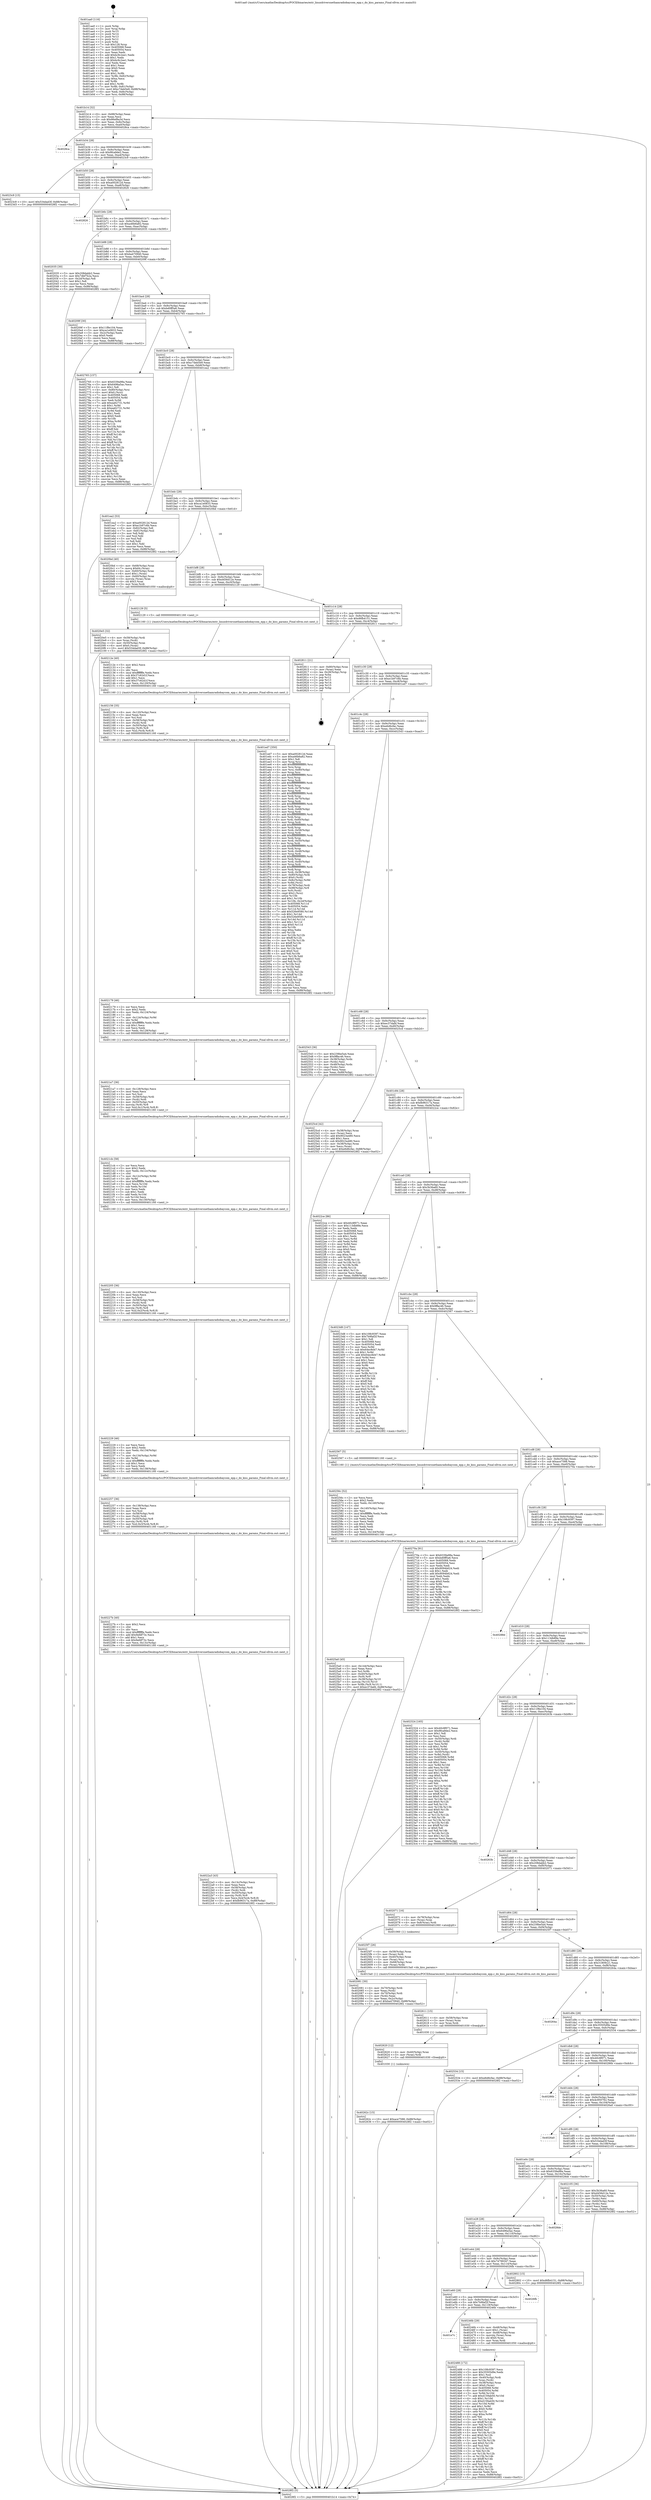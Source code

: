 digraph "0x401aa0" {
  label = "0x401aa0 (/mnt/c/Users/mathe/Desktop/tcc/POCII/binaries/extr_linuxdriversnethamradiobaycom_epp.c_do_kiss_params_Final-ollvm.out::main(0))"
  labelloc = "t"
  node[shape=record]

  Entry [label="",width=0.3,height=0.3,shape=circle,fillcolor=black,style=filled]
  "0x401b14" [label="{
     0x401b14 [32]\l
     | [instrs]\l
     &nbsp;&nbsp;0x401b14 \<+6\>: mov -0x88(%rbp),%eax\l
     &nbsp;&nbsp;0x401b1a \<+2\>: mov %eax,%ecx\l
     &nbsp;&nbsp;0x401b1c \<+6\>: sub $0x86ef8a3d,%ecx\l
     &nbsp;&nbsp;0x401b22 \<+6\>: mov %eax,-0x9c(%rbp)\l
     &nbsp;&nbsp;0x401b28 \<+6\>: mov %ecx,-0xa0(%rbp)\l
     &nbsp;&nbsp;0x401b2e \<+6\>: je 00000000004028ca \<main+0xe2a\>\l
  }"]
  "0x4028ca" [label="{
     0x4028ca\l
  }", style=dashed]
  "0x401b34" [label="{
     0x401b34 [28]\l
     | [instrs]\l
     &nbsp;&nbsp;0x401b34 \<+5\>: jmp 0000000000401b39 \<main+0x99\>\l
     &nbsp;&nbsp;0x401b39 \<+6\>: mov -0x9c(%rbp),%eax\l
     &nbsp;&nbsp;0x401b3f \<+5\>: sub $0x9fca9de2,%eax\l
     &nbsp;&nbsp;0x401b44 \<+6\>: mov %eax,-0xa4(%rbp)\l
     &nbsp;&nbsp;0x401b4a \<+6\>: je 00000000004023c9 \<main+0x929\>\l
  }"]
  Exit [label="",width=0.3,height=0.3,shape=circle,fillcolor=black,style=filled,peripheries=2]
  "0x4023c9" [label="{
     0x4023c9 [15]\l
     | [instrs]\l
     &nbsp;&nbsp;0x4023c9 \<+10\>: movl $0x534dad3f,-0x88(%rbp)\l
     &nbsp;&nbsp;0x4023d3 \<+5\>: jmp 00000000004028f2 \<main+0xe52\>\l
  }"]
  "0x401b50" [label="{
     0x401b50 [28]\l
     | [instrs]\l
     &nbsp;&nbsp;0x401b50 \<+5\>: jmp 0000000000401b55 \<main+0xb5\>\l
     &nbsp;&nbsp;0x401b55 \<+6\>: mov -0x9c(%rbp),%eax\l
     &nbsp;&nbsp;0x401b5b \<+5\>: sub $0xa002812d,%eax\l
     &nbsp;&nbsp;0x401b60 \<+6\>: mov %eax,-0xa8(%rbp)\l
     &nbsp;&nbsp;0x401b66 \<+6\>: je 0000000000402826 \<main+0xd86\>\l
  }"]
  "0x40262c" [label="{
     0x40262c [15]\l
     | [instrs]\l
     &nbsp;&nbsp;0x40262c \<+10\>: movl $0xace7588,-0x88(%rbp)\l
     &nbsp;&nbsp;0x402636 \<+5\>: jmp 00000000004028f2 \<main+0xe52\>\l
  }"]
  "0x402826" [label="{
     0x402826\l
  }", style=dashed]
  "0x401b6c" [label="{
     0x401b6c [28]\l
     | [instrs]\l
     &nbsp;&nbsp;0x401b6c \<+5\>: jmp 0000000000401b71 \<main+0xd1\>\l
     &nbsp;&nbsp;0x401b71 \<+6\>: mov -0x9c(%rbp),%eax\l
     &nbsp;&nbsp;0x401b77 \<+5\>: sub $0xa46b6a82,%eax\l
     &nbsp;&nbsp;0x401b7c \<+6\>: mov %eax,-0xac(%rbp)\l
     &nbsp;&nbsp;0x401b82 \<+6\>: je 0000000000402035 \<main+0x595\>\l
  }"]
  "0x402620" [label="{
     0x402620 [12]\l
     | [instrs]\l
     &nbsp;&nbsp;0x402620 \<+4\>: mov -0x40(%rbp),%rax\l
     &nbsp;&nbsp;0x402624 \<+3\>: mov (%rax),%rdi\l
     &nbsp;&nbsp;0x402627 \<+5\>: call 0000000000401030 \<free@plt\>\l
     | [calls]\l
     &nbsp;&nbsp;0x401030 \{1\} (unknown)\l
  }"]
  "0x402035" [label="{
     0x402035 [30]\l
     | [instrs]\l
     &nbsp;&nbsp;0x402035 \<+5\>: mov $0x208dabb2,%eax\l
     &nbsp;&nbsp;0x40203a \<+5\>: mov $0x7dbf7b2a,%ecx\l
     &nbsp;&nbsp;0x40203f \<+3\>: mov -0x2d(%rbp),%dl\l
     &nbsp;&nbsp;0x402042 \<+3\>: test $0x1,%dl\l
     &nbsp;&nbsp;0x402045 \<+3\>: cmovne %ecx,%eax\l
     &nbsp;&nbsp;0x402048 \<+6\>: mov %eax,-0x88(%rbp)\l
     &nbsp;&nbsp;0x40204e \<+5\>: jmp 00000000004028f2 \<main+0xe52\>\l
  }"]
  "0x401b88" [label="{
     0x401b88 [28]\l
     | [instrs]\l
     &nbsp;&nbsp;0x401b88 \<+5\>: jmp 0000000000401b8d \<main+0xed\>\l
     &nbsp;&nbsp;0x401b8d \<+6\>: mov -0x9c(%rbp),%eax\l
     &nbsp;&nbsp;0x401b93 \<+5\>: sub $0xba470940,%eax\l
     &nbsp;&nbsp;0x401b98 \<+6\>: mov %eax,-0xb0(%rbp)\l
     &nbsp;&nbsp;0x401b9e \<+6\>: je 000000000040209f \<main+0x5ff\>\l
  }"]
  "0x402611" [label="{
     0x402611 [15]\l
     | [instrs]\l
     &nbsp;&nbsp;0x402611 \<+4\>: mov -0x58(%rbp),%rax\l
     &nbsp;&nbsp;0x402615 \<+3\>: mov (%rax),%rax\l
     &nbsp;&nbsp;0x402618 \<+3\>: mov %rax,%rdi\l
     &nbsp;&nbsp;0x40261b \<+5\>: call 0000000000401030 \<free@plt\>\l
     | [calls]\l
     &nbsp;&nbsp;0x401030 \{1\} (unknown)\l
  }"]
  "0x40209f" [label="{
     0x40209f [30]\l
     | [instrs]\l
     &nbsp;&nbsp;0x40209f \<+5\>: mov $0x11f8e104,%eax\l
     &nbsp;&nbsp;0x4020a4 \<+5\>: mov $0xca1e0833,%ecx\l
     &nbsp;&nbsp;0x4020a9 \<+3\>: mov -0x2c(%rbp),%edx\l
     &nbsp;&nbsp;0x4020ac \<+3\>: cmp $0x0,%edx\l
     &nbsp;&nbsp;0x4020af \<+3\>: cmove %ecx,%eax\l
     &nbsp;&nbsp;0x4020b2 \<+6\>: mov %eax,-0x88(%rbp)\l
     &nbsp;&nbsp;0x4020b8 \<+5\>: jmp 00000000004028f2 \<main+0xe52\>\l
  }"]
  "0x401ba4" [label="{
     0x401ba4 [28]\l
     | [instrs]\l
     &nbsp;&nbsp;0x401ba4 \<+5\>: jmp 0000000000401ba9 \<main+0x109\>\l
     &nbsp;&nbsp;0x401ba9 \<+6\>: mov -0x9c(%rbp),%eax\l
     &nbsp;&nbsp;0x401baf \<+5\>: sub $0xbd0ff5a6,%eax\l
     &nbsp;&nbsp;0x401bb4 \<+6\>: mov %eax,-0xb4(%rbp)\l
     &nbsp;&nbsp;0x401bba \<+6\>: je 0000000000402765 \<main+0xcc5\>\l
  }"]
  "0x4025a0" [label="{
     0x4025a0 [45]\l
     | [instrs]\l
     &nbsp;&nbsp;0x4025a0 \<+6\>: mov -0x144(%rbp),%ecx\l
     &nbsp;&nbsp;0x4025a6 \<+3\>: imul %eax,%ecx\l
     &nbsp;&nbsp;0x4025a9 \<+3\>: mov %cl,%r8b\l
     &nbsp;&nbsp;0x4025ac \<+4\>: mov -0x40(%rbp),%r9\l
     &nbsp;&nbsp;0x4025b0 \<+3\>: mov (%r9),%r9\l
     &nbsp;&nbsp;0x4025b3 \<+4\>: mov -0x38(%rbp),%r10\l
     &nbsp;&nbsp;0x4025b7 \<+3\>: movslq (%r10),%r10\l
     &nbsp;&nbsp;0x4025ba \<+4\>: mov %r8b,(%r9,%r10,1)\l
     &nbsp;&nbsp;0x4025be \<+10\>: movl $0xec37dafd,-0x88(%rbp)\l
     &nbsp;&nbsp;0x4025c8 \<+5\>: jmp 00000000004028f2 \<main+0xe52\>\l
  }"]
  "0x402765" [label="{
     0x402765 [157]\l
     | [instrs]\l
     &nbsp;&nbsp;0x402765 \<+5\>: mov $0x6339a98a,%eax\l
     &nbsp;&nbsp;0x40276a \<+5\>: mov $0x6496a5ac,%ecx\l
     &nbsp;&nbsp;0x40276f \<+2\>: mov $0x1,%dl\l
     &nbsp;&nbsp;0x402771 \<+4\>: mov -0x80(%rbp),%rsi\l
     &nbsp;&nbsp;0x402775 \<+6\>: movl $0x0,(%rsi)\l
     &nbsp;&nbsp;0x40277b \<+7\>: mov 0x405068,%edi\l
     &nbsp;&nbsp;0x402782 \<+8\>: mov 0x405054,%r8d\l
     &nbsp;&nbsp;0x40278a \<+3\>: mov %edi,%r9d\l
     &nbsp;&nbsp;0x40278d \<+7\>: add $0xea62731,%r9d\l
     &nbsp;&nbsp;0x402794 \<+4\>: sub $0x1,%r9d\l
     &nbsp;&nbsp;0x402798 \<+7\>: sub $0xea62731,%r9d\l
     &nbsp;&nbsp;0x40279f \<+4\>: imul %r9d,%edi\l
     &nbsp;&nbsp;0x4027a3 \<+3\>: and $0x1,%edi\l
     &nbsp;&nbsp;0x4027a6 \<+3\>: cmp $0x0,%edi\l
     &nbsp;&nbsp;0x4027a9 \<+4\>: sete %r10b\l
     &nbsp;&nbsp;0x4027ad \<+4\>: cmp $0xa,%r8d\l
     &nbsp;&nbsp;0x4027b1 \<+4\>: setl %r11b\l
     &nbsp;&nbsp;0x4027b5 \<+3\>: mov %r10b,%bl\l
     &nbsp;&nbsp;0x4027b8 \<+3\>: xor $0xff,%bl\l
     &nbsp;&nbsp;0x4027bb \<+3\>: mov %r11b,%r14b\l
     &nbsp;&nbsp;0x4027be \<+4\>: xor $0xff,%r14b\l
     &nbsp;&nbsp;0x4027c2 \<+3\>: xor $0x1,%dl\l
     &nbsp;&nbsp;0x4027c5 \<+3\>: mov %bl,%r15b\l
     &nbsp;&nbsp;0x4027c8 \<+4\>: and $0xff,%r15b\l
     &nbsp;&nbsp;0x4027cc \<+3\>: and %dl,%r10b\l
     &nbsp;&nbsp;0x4027cf \<+3\>: mov %r14b,%r12b\l
     &nbsp;&nbsp;0x4027d2 \<+4\>: and $0xff,%r12b\l
     &nbsp;&nbsp;0x4027d6 \<+3\>: and %dl,%r11b\l
     &nbsp;&nbsp;0x4027d9 \<+3\>: or %r10b,%r15b\l
     &nbsp;&nbsp;0x4027dc \<+3\>: or %r11b,%r12b\l
     &nbsp;&nbsp;0x4027df \<+3\>: xor %r12b,%r15b\l
     &nbsp;&nbsp;0x4027e2 \<+3\>: or %r14b,%bl\l
     &nbsp;&nbsp;0x4027e5 \<+3\>: xor $0xff,%bl\l
     &nbsp;&nbsp;0x4027e8 \<+3\>: or $0x1,%dl\l
     &nbsp;&nbsp;0x4027eb \<+2\>: and %dl,%bl\l
     &nbsp;&nbsp;0x4027ed \<+3\>: or %bl,%r15b\l
     &nbsp;&nbsp;0x4027f0 \<+4\>: test $0x1,%r15b\l
     &nbsp;&nbsp;0x4027f4 \<+3\>: cmovne %ecx,%eax\l
     &nbsp;&nbsp;0x4027f7 \<+6\>: mov %eax,-0x88(%rbp)\l
     &nbsp;&nbsp;0x4027fd \<+5\>: jmp 00000000004028f2 \<main+0xe52\>\l
  }"]
  "0x401bc0" [label="{
     0x401bc0 [28]\l
     | [instrs]\l
     &nbsp;&nbsp;0x401bc0 \<+5\>: jmp 0000000000401bc5 \<main+0x125\>\l
     &nbsp;&nbsp;0x401bc5 \<+6\>: mov -0x9c(%rbp),%eax\l
     &nbsp;&nbsp;0x401bcb \<+5\>: sub $0xc7deb5e9,%eax\l
     &nbsp;&nbsp;0x401bd0 \<+6\>: mov %eax,-0xb8(%rbp)\l
     &nbsp;&nbsp;0x401bd6 \<+6\>: je 0000000000401ea2 \<main+0x402\>\l
  }"]
  "0x40256c" [label="{
     0x40256c [52]\l
     | [instrs]\l
     &nbsp;&nbsp;0x40256c \<+2\>: xor %ecx,%ecx\l
     &nbsp;&nbsp;0x40256e \<+5\>: mov $0x2,%edx\l
     &nbsp;&nbsp;0x402573 \<+6\>: mov %edx,-0x140(%rbp)\l
     &nbsp;&nbsp;0x402579 \<+1\>: cltd\l
     &nbsp;&nbsp;0x40257a \<+6\>: mov -0x140(%rbp),%esi\l
     &nbsp;&nbsp;0x402580 \<+2\>: idiv %esi\l
     &nbsp;&nbsp;0x402582 \<+6\>: imul $0xfffffffe,%edx,%edx\l
     &nbsp;&nbsp;0x402588 \<+2\>: mov %ecx,%edi\l
     &nbsp;&nbsp;0x40258a \<+2\>: sub %edx,%edi\l
     &nbsp;&nbsp;0x40258c \<+2\>: mov %ecx,%edx\l
     &nbsp;&nbsp;0x40258e \<+3\>: sub $0x1,%edx\l
     &nbsp;&nbsp;0x402591 \<+2\>: add %edx,%edi\l
     &nbsp;&nbsp;0x402593 \<+2\>: sub %edi,%ecx\l
     &nbsp;&nbsp;0x402595 \<+6\>: mov %ecx,-0x144(%rbp)\l
     &nbsp;&nbsp;0x40259b \<+5\>: call 0000000000401160 \<next_i\>\l
     | [calls]\l
     &nbsp;&nbsp;0x401160 \{1\} (/mnt/c/Users/mathe/Desktop/tcc/POCII/binaries/extr_linuxdriversnethamradiobaycom_epp.c_do_kiss_params_Final-ollvm.out::next_i)\l
  }"]
  "0x401ea2" [label="{
     0x401ea2 [53]\l
     | [instrs]\l
     &nbsp;&nbsp;0x401ea2 \<+5\>: mov $0xa002812d,%eax\l
     &nbsp;&nbsp;0x401ea7 \<+5\>: mov $0xe1b97c6b,%ecx\l
     &nbsp;&nbsp;0x401eac \<+6\>: mov -0x82(%rbp),%dl\l
     &nbsp;&nbsp;0x401eb2 \<+7\>: mov -0x81(%rbp),%sil\l
     &nbsp;&nbsp;0x401eb9 \<+3\>: mov %dl,%dil\l
     &nbsp;&nbsp;0x401ebc \<+3\>: and %sil,%dil\l
     &nbsp;&nbsp;0x401ebf \<+3\>: xor %sil,%dl\l
     &nbsp;&nbsp;0x401ec2 \<+3\>: or %dl,%dil\l
     &nbsp;&nbsp;0x401ec5 \<+4\>: test $0x1,%dil\l
     &nbsp;&nbsp;0x401ec9 \<+3\>: cmovne %ecx,%eax\l
     &nbsp;&nbsp;0x401ecc \<+6\>: mov %eax,-0x88(%rbp)\l
     &nbsp;&nbsp;0x401ed2 \<+5\>: jmp 00000000004028f2 \<main+0xe52\>\l
  }"]
  "0x401bdc" [label="{
     0x401bdc [28]\l
     | [instrs]\l
     &nbsp;&nbsp;0x401bdc \<+5\>: jmp 0000000000401be1 \<main+0x141\>\l
     &nbsp;&nbsp;0x401be1 \<+6\>: mov -0x9c(%rbp),%eax\l
     &nbsp;&nbsp;0x401be7 \<+5\>: sub $0xca1e0833,%eax\l
     &nbsp;&nbsp;0x401bec \<+6\>: mov %eax,-0xbc(%rbp)\l
     &nbsp;&nbsp;0x401bf2 \<+6\>: je 00000000004020bd \<main+0x61d\>\l
  }"]
  "0x4028f2" [label="{
     0x4028f2 [5]\l
     | [instrs]\l
     &nbsp;&nbsp;0x4028f2 \<+5\>: jmp 0000000000401b14 \<main+0x74\>\l
  }"]
  "0x401aa0" [label="{
     0x401aa0 [116]\l
     | [instrs]\l
     &nbsp;&nbsp;0x401aa0 \<+1\>: push %rbp\l
     &nbsp;&nbsp;0x401aa1 \<+3\>: mov %rsp,%rbp\l
     &nbsp;&nbsp;0x401aa4 \<+2\>: push %r15\l
     &nbsp;&nbsp;0x401aa6 \<+2\>: push %r14\l
     &nbsp;&nbsp;0x401aa8 \<+2\>: push %r13\l
     &nbsp;&nbsp;0x401aaa \<+2\>: push %r12\l
     &nbsp;&nbsp;0x401aac \<+1\>: push %rbx\l
     &nbsp;&nbsp;0x401aad \<+7\>: sub $0x128,%rsp\l
     &nbsp;&nbsp;0x401ab4 \<+7\>: mov 0x405068,%eax\l
     &nbsp;&nbsp;0x401abb \<+7\>: mov 0x405054,%ecx\l
     &nbsp;&nbsp;0x401ac2 \<+2\>: mov %eax,%edx\l
     &nbsp;&nbsp;0x401ac4 \<+6\>: add $0xbc9c2ee1,%edx\l
     &nbsp;&nbsp;0x401aca \<+3\>: sub $0x1,%edx\l
     &nbsp;&nbsp;0x401acd \<+6\>: sub $0xbc9c2ee1,%edx\l
     &nbsp;&nbsp;0x401ad3 \<+3\>: imul %edx,%eax\l
     &nbsp;&nbsp;0x401ad6 \<+3\>: and $0x1,%eax\l
     &nbsp;&nbsp;0x401ad9 \<+3\>: cmp $0x0,%eax\l
     &nbsp;&nbsp;0x401adc \<+4\>: sete %r8b\l
     &nbsp;&nbsp;0x401ae0 \<+4\>: and $0x1,%r8b\l
     &nbsp;&nbsp;0x401ae4 \<+7\>: mov %r8b,-0x82(%rbp)\l
     &nbsp;&nbsp;0x401aeb \<+3\>: cmp $0xa,%ecx\l
     &nbsp;&nbsp;0x401aee \<+4\>: setl %r8b\l
     &nbsp;&nbsp;0x401af2 \<+4\>: and $0x1,%r8b\l
     &nbsp;&nbsp;0x401af6 \<+7\>: mov %r8b,-0x81(%rbp)\l
     &nbsp;&nbsp;0x401afd \<+10\>: movl $0xc7deb5e9,-0x88(%rbp)\l
     &nbsp;&nbsp;0x401b07 \<+6\>: mov %edi,-0x8c(%rbp)\l
     &nbsp;&nbsp;0x401b0d \<+7\>: mov %rsi,-0x98(%rbp)\l
  }"]
  "0x402488" [label="{
     0x402488 [172]\l
     | [instrs]\l
     &nbsp;&nbsp;0x402488 \<+5\>: mov $0x108c9397,%ecx\l
     &nbsp;&nbsp;0x40248d \<+5\>: mov $0x35505d9e,%edx\l
     &nbsp;&nbsp;0x402492 \<+3\>: mov $0x1,%sil\l
     &nbsp;&nbsp;0x402495 \<+4\>: mov -0x40(%rbp),%rdi\l
     &nbsp;&nbsp;0x402499 \<+3\>: mov %rax,(%rdi)\l
     &nbsp;&nbsp;0x40249c \<+4\>: mov -0x38(%rbp),%rax\l
     &nbsp;&nbsp;0x4024a0 \<+6\>: movl $0x0,(%rax)\l
     &nbsp;&nbsp;0x4024a6 \<+8\>: mov 0x405068,%r8d\l
     &nbsp;&nbsp;0x4024ae \<+8\>: mov 0x405054,%r9d\l
     &nbsp;&nbsp;0x4024b6 \<+3\>: mov %r8d,%r10d\l
     &nbsp;&nbsp;0x4024b9 \<+7\>: add $0xd159ab50,%r10d\l
     &nbsp;&nbsp;0x4024c0 \<+4\>: sub $0x1,%r10d\l
     &nbsp;&nbsp;0x4024c4 \<+7\>: sub $0xd159ab50,%r10d\l
     &nbsp;&nbsp;0x4024cb \<+4\>: imul %r10d,%r8d\l
     &nbsp;&nbsp;0x4024cf \<+4\>: and $0x1,%r8d\l
     &nbsp;&nbsp;0x4024d3 \<+4\>: cmp $0x0,%r8d\l
     &nbsp;&nbsp;0x4024d7 \<+4\>: sete %r11b\l
     &nbsp;&nbsp;0x4024db \<+4\>: cmp $0xa,%r9d\l
     &nbsp;&nbsp;0x4024df \<+3\>: setl %bl\l
     &nbsp;&nbsp;0x4024e2 \<+3\>: mov %r11b,%r14b\l
     &nbsp;&nbsp;0x4024e5 \<+4\>: xor $0xff,%r14b\l
     &nbsp;&nbsp;0x4024e9 \<+3\>: mov %bl,%r15b\l
     &nbsp;&nbsp;0x4024ec \<+4\>: xor $0xff,%r15b\l
     &nbsp;&nbsp;0x4024f0 \<+4\>: xor $0x0,%sil\l
     &nbsp;&nbsp;0x4024f4 \<+3\>: mov %r14b,%r12b\l
     &nbsp;&nbsp;0x4024f7 \<+4\>: and $0x0,%r12b\l
     &nbsp;&nbsp;0x4024fb \<+3\>: and %sil,%r11b\l
     &nbsp;&nbsp;0x4024fe \<+3\>: mov %r15b,%r13b\l
     &nbsp;&nbsp;0x402501 \<+4\>: and $0x0,%r13b\l
     &nbsp;&nbsp;0x402505 \<+3\>: and %sil,%bl\l
     &nbsp;&nbsp;0x402508 \<+3\>: or %r11b,%r12b\l
     &nbsp;&nbsp;0x40250b \<+3\>: or %bl,%r13b\l
     &nbsp;&nbsp;0x40250e \<+3\>: xor %r13b,%r12b\l
     &nbsp;&nbsp;0x402511 \<+3\>: or %r15b,%r14b\l
     &nbsp;&nbsp;0x402514 \<+4\>: xor $0xff,%r14b\l
     &nbsp;&nbsp;0x402518 \<+4\>: or $0x0,%sil\l
     &nbsp;&nbsp;0x40251c \<+3\>: and %sil,%r14b\l
     &nbsp;&nbsp;0x40251f \<+3\>: or %r14b,%r12b\l
     &nbsp;&nbsp;0x402522 \<+4\>: test $0x1,%r12b\l
     &nbsp;&nbsp;0x402526 \<+3\>: cmovne %edx,%ecx\l
     &nbsp;&nbsp;0x402529 \<+6\>: mov %ecx,-0x88(%rbp)\l
     &nbsp;&nbsp;0x40252f \<+5\>: jmp 00000000004028f2 \<main+0xe52\>\l
  }"]
  "0x4020bd" [label="{
     0x4020bd [40]\l
     | [instrs]\l
     &nbsp;&nbsp;0x4020bd \<+4\>: mov -0x68(%rbp),%rax\l
     &nbsp;&nbsp;0x4020c1 \<+7\>: movq $0x64,(%rax)\l
     &nbsp;&nbsp;0x4020c8 \<+4\>: mov -0x60(%rbp),%rax\l
     &nbsp;&nbsp;0x4020cc \<+6\>: movl $0x1,(%rax)\l
     &nbsp;&nbsp;0x4020d2 \<+4\>: mov -0x60(%rbp),%rax\l
     &nbsp;&nbsp;0x4020d6 \<+3\>: movslq (%rax),%rax\l
     &nbsp;&nbsp;0x4020d9 \<+4\>: shl $0x3,%rax\l
     &nbsp;&nbsp;0x4020dd \<+3\>: mov %rax,%rdi\l
     &nbsp;&nbsp;0x4020e0 \<+5\>: call 0000000000401050 \<malloc@plt\>\l
     | [calls]\l
     &nbsp;&nbsp;0x401050 \{1\} (unknown)\l
  }"]
  "0x401bf8" [label="{
     0x401bf8 [28]\l
     | [instrs]\l
     &nbsp;&nbsp;0x401bf8 \<+5\>: jmp 0000000000401bfd \<main+0x15d\>\l
     &nbsp;&nbsp;0x401bfd \<+6\>: mov -0x9c(%rbp),%eax\l
     &nbsp;&nbsp;0x401c03 \<+5\>: sub $0xd456d12e,%eax\l
     &nbsp;&nbsp;0x401c08 \<+6\>: mov %eax,-0xc0(%rbp)\l
     &nbsp;&nbsp;0x401c0e \<+6\>: je 0000000000402129 \<main+0x689\>\l
  }"]
  "0x401e7c" [label="{
     0x401e7c\l
  }", style=dashed]
  "0x402129" [label="{
     0x402129 [5]\l
     | [instrs]\l
     &nbsp;&nbsp;0x402129 \<+5\>: call 0000000000401160 \<next_i\>\l
     | [calls]\l
     &nbsp;&nbsp;0x401160 \{1\} (/mnt/c/Users/mathe/Desktop/tcc/POCII/binaries/extr_linuxdriversnethamradiobaycom_epp.c_do_kiss_params_Final-ollvm.out::next_i)\l
  }"]
  "0x401c14" [label="{
     0x401c14 [28]\l
     | [instrs]\l
     &nbsp;&nbsp;0x401c14 \<+5\>: jmp 0000000000401c19 \<main+0x179\>\l
     &nbsp;&nbsp;0x401c19 \<+6\>: mov -0x9c(%rbp),%eax\l
     &nbsp;&nbsp;0x401c1f \<+5\>: sub $0xd6fb4151,%eax\l
     &nbsp;&nbsp;0x401c24 \<+6\>: mov %eax,-0xc4(%rbp)\l
     &nbsp;&nbsp;0x401c2a \<+6\>: je 0000000000402811 \<main+0xd71\>\l
  }"]
  "0x40246b" [label="{
     0x40246b [29]\l
     | [instrs]\l
     &nbsp;&nbsp;0x40246b \<+4\>: mov -0x48(%rbp),%rax\l
     &nbsp;&nbsp;0x40246f \<+6\>: movl $0x1,(%rax)\l
     &nbsp;&nbsp;0x402475 \<+4\>: mov -0x48(%rbp),%rax\l
     &nbsp;&nbsp;0x402479 \<+3\>: movslq (%rax),%rax\l
     &nbsp;&nbsp;0x40247c \<+4\>: shl $0x0,%rax\l
     &nbsp;&nbsp;0x402480 \<+3\>: mov %rax,%rdi\l
     &nbsp;&nbsp;0x402483 \<+5\>: call 0000000000401050 \<malloc@plt\>\l
     | [calls]\l
     &nbsp;&nbsp;0x401050 \{1\} (unknown)\l
  }"]
  "0x402811" [label="{
     0x402811 [21]\l
     | [instrs]\l
     &nbsp;&nbsp;0x402811 \<+4\>: mov -0x80(%rbp),%rax\l
     &nbsp;&nbsp;0x402815 \<+2\>: mov (%rax),%eax\l
     &nbsp;&nbsp;0x402817 \<+4\>: lea -0x28(%rbp),%rsp\l
     &nbsp;&nbsp;0x40281b \<+1\>: pop %rbx\l
     &nbsp;&nbsp;0x40281c \<+2\>: pop %r12\l
     &nbsp;&nbsp;0x40281e \<+2\>: pop %r13\l
     &nbsp;&nbsp;0x402820 \<+2\>: pop %r14\l
     &nbsp;&nbsp;0x402822 \<+2\>: pop %r15\l
     &nbsp;&nbsp;0x402824 \<+1\>: pop %rbp\l
     &nbsp;&nbsp;0x402825 \<+1\>: ret\l
  }"]
  "0x401c30" [label="{
     0x401c30 [28]\l
     | [instrs]\l
     &nbsp;&nbsp;0x401c30 \<+5\>: jmp 0000000000401c35 \<main+0x195\>\l
     &nbsp;&nbsp;0x401c35 \<+6\>: mov -0x9c(%rbp),%eax\l
     &nbsp;&nbsp;0x401c3b \<+5\>: sub $0xe1b97c6b,%eax\l
     &nbsp;&nbsp;0x401c40 \<+6\>: mov %eax,-0xc8(%rbp)\l
     &nbsp;&nbsp;0x401c46 \<+6\>: je 0000000000401ed7 \<main+0x437\>\l
  }"]
  "0x401e60" [label="{
     0x401e60 [28]\l
     | [instrs]\l
     &nbsp;&nbsp;0x401e60 \<+5\>: jmp 0000000000401e65 \<main+0x3c5\>\l
     &nbsp;&nbsp;0x401e65 \<+6\>: mov -0x9c(%rbp),%eax\l
     &nbsp;&nbsp;0x401e6b \<+5\>: sub $0x7b9faf2f,%eax\l
     &nbsp;&nbsp;0x401e70 \<+6\>: mov %eax,-0x118(%rbp)\l
     &nbsp;&nbsp;0x401e76 \<+6\>: je 000000000040246b \<main+0x9cb\>\l
  }"]
  "0x401ed7" [label="{
     0x401ed7 [350]\l
     | [instrs]\l
     &nbsp;&nbsp;0x401ed7 \<+5\>: mov $0xa002812d,%eax\l
     &nbsp;&nbsp;0x401edc \<+5\>: mov $0xa46b6a82,%ecx\l
     &nbsp;&nbsp;0x401ee1 \<+2\>: mov $0x1,%dl\l
     &nbsp;&nbsp;0x401ee3 \<+3\>: mov %rsp,%rsi\l
     &nbsp;&nbsp;0x401ee6 \<+4\>: add $0xfffffffffffffff0,%rsi\l
     &nbsp;&nbsp;0x401eea \<+3\>: mov %rsi,%rsp\l
     &nbsp;&nbsp;0x401eed \<+4\>: mov %rsi,-0x80(%rbp)\l
     &nbsp;&nbsp;0x401ef1 \<+3\>: mov %rsp,%rsi\l
     &nbsp;&nbsp;0x401ef4 \<+4\>: add $0xfffffffffffffff0,%rsi\l
     &nbsp;&nbsp;0x401ef8 \<+3\>: mov %rsi,%rsp\l
     &nbsp;&nbsp;0x401efb \<+3\>: mov %rsp,%rdi\l
     &nbsp;&nbsp;0x401efe \<+4\>: add $0xfffffffffffffff0,%rdi\l
     &nbsp;&nbsp;0x401f02 \<+3\>: mov %rdi,%rsp\l
     &nbsp;&nbsp;0x401f05 \<+4\>: mov %rdi,-0x78(%rbp)\l
     &nbsp;&nbsp;0x401f09 \<+3\>: mov %rsp,%rdi\l
     &nbsp;&nbsp;0x401f0c \<+4\>: add $0xfffffffffffffff0,%rdi\l
     &nbsp;&nbsp;0x401f10 \<+3\>: mov %rdi,%rsp\l
     &nbsp;&nbsp;0x401f13 \<+4\>: mov %rdi,-0x70(%rbp)\l
     &nbsp;&nbsp;0x401f17 \<+3\>: mov %rsp,%rdi\l
     &nbsp;&nbsp;0x401f1a \<+4\>: add $0xfffffffffffffff0,%rdi\l
     &nbsp;&nbsp;0x401f1e \<+3\>: mov %rdi,%rsp\l
     &nbsp;&nbsp;0x401f21 \<+4\>: mov %rdi,-0x68(%rbp)\l
     &nbsp;&nbsp;0x401f25 \<+3\>: mov %rsp,%rdi\l
     &nbsp;&nbsp;0x401f28 \<+4\>: add $0xfffffffffffffff0,%rdi\l
     &nbsp;&nbsp;0x401f2c \<+3\>: mov %rdi,%rsp\l
     &nbsp;&nbsp;0x401f2f \<+4\>: mov %rdi,-0x60(%rbp)\l
     &nbsp;&nbsp;0x401f33 \<+3\>: mov %rsp,%rdi\l
     &nbsp;&nbsp;0x401f36 \<+4\>: add $0xfffffffffffffff0,%rdi\l
     &nbsp;&nbsp;0x401f3a \<+3\>: mov %rdi,%rsp\l
     &nbsp;&nbsp;0x401f3d \<+4\>: mov %rdi,-0x58(%rbp)\l
     &nbsp;&nbsp;0x401f41 \<+3\>: mov %rsp,%rdi\l
     &nbsp;&nbsp;0x401f44 \<+4\>: add $0xfffffffffffffff0,%rdi\l
     &nbsp;&nbsp;0x401f48 \<+3\>: mov %rdi,%rsp\l
     &nbsp;&nbsp;0x401f4b \<+4\>: mov %rdi,-0x50(%rbp)\l
     &nbsp;&nbsp;0x401f4f \<+3\>: mov %rsp,%rdi\l
     &nbsp;&nbsp;0x401f52 \<+4\>: add $0xfffffffffffffff0,%rdi\l
     &nbsp;&nbsp;0x401f56 \<+3\>: mov %rdi,%rsp\l
     &nbsp;&nbsp;0x401f59 \<+4\>: mov %rdi,-0x48(%rbp)\l
     &nbsp;&nbsp;0x401f5d \<+3\>: mov %rsp,%rdi\l
     &nbsp;&nbsp;0x401f60 \<+4\>: add $0xfffffffffffffff0,%rdi\l
     &nbsp;&nbsp;0x401f64 \<+3\>: mov %rdi,%rsp\l
     &nbsp;&nbsp;0x401f67 \<+4\>: mov %rdi,-0x40(%rbp)\l
     &nbsp;&nbsp;0x401f6b \<+3\>: mov %rsp,%rdi\l
     &nbsp;&nbsp;0x401f6e \<+4\>: add $0xfffffffffffffff0,%rdi\l
     &nbsp;&nbsp;0x401f72 \<+3\>: mov %rdi,%rsp\l
     &nbsp;&nbsp;0x401f75 \<+4\>: mov %rdi,-0x38(%rbp)\l
     &nbsp;&nbsp;0x401f79 \<+4\>: mov -0x80(%rbp),%rdi\l
     &nbsp;&nbsp;0x401f7d \<+6\>: movl $0x0,(%rdi)\l
     &nbsp;&nbsp;0x401f83 \<+7\>: mov -0x8c(%rbp),%r8d\l
     &nbsp;&nbsp;0x401f8a \<+3\>: mov %r8d,(%rsi)\l
     &nbsp;&nbsp;0x401f8d \<+4\>: mov -0x78(%rbp),%rdi\l
     &nbsp;&nbsp;0x401f91 \<+7\>: mov -0x98(%rbp),%r9\l
     &nbsp;&nbsp;0x401f98 \<+3\>: mov %r9,(%rdi)\l
     &nbsp;&nbsp;0x401f9b \<+3\>: cmpl $0x2,(%rsi)\l
     &nbsp;&nbsp;0x401f9e \<+4\>: setne %r10b\l
     &nbsp;&nbsp;0x401fa2 \<+4\>: and $0x1,%r10b\l
     &nbsp;&nbsp;0x401fa6 \<+4\>: mov %r10b,-0x2d(%rbp)\l
     &nbsp;&nbsp;0x401faa \<+8\>: mov 0x405068,%r11d\l
     &nbsp;&nbsp;0x401fb2 \<+7\>: mov 0x405054,%ebx\l
     &nbsp;&nbsp;0x401fb9 \<+3\>: mov %r11d,%r14d\l
     &nbsp;&nbsp;0x401fbc \<+7\>: add $0x526e9580,%r14d\l
     &nbsp;&nbsp;0x401fc3 \<+4\>: sub $0x1,%r14d\l
     &nbsp;&nbsp;0x401fc7 \<+7\>: sub $0x526e9580,%r14d\l
     &nbsp;&nbsp;0x401fce \<+4\>: imul %r14d,%r11d\l
     &nbsp;&nbsp;0x401fd2 \<+4\>: and $0x1,%r11d\l
     &nbsp;&nbsp;0x401fd6 \<+4\>: cmp $0x0,%r11d\l
     &nbsp;&nbsp;0x401fda \<+4\>: sete %r10b\l
     &nbsp;&nbsp;0x401fde \<+3\>: cmp $0xa,%ebx\l
     &nbsp;&nbsp;0x401fe1 \<+4\>: setl %r15b\l
     &nbsp;&nbsp;0x401fe5 \<+3\>: mov %r10b,%r12b\l
     &nbsp;&nbsp;0x401fe8 \<+4\>: xor $0xff,%r12b\l
     &nbsp;&nbsp;0x401fec \<+3\>: mov %r15b,%r13b\l
     &nbsp;&nbsp;0x401fef \<+4\>: xor $0xff,%r13b\l
     &nbsp;&nbsp;0x401ff3 \<+3\>: xor $0x0,%dl\l
     &nbsp;&nbsp;0x401ff6 \<+3\>: mov %r12b,%sil\l
     &nbsp;&nbsp;0x401ff9 \<+4\>: and $0x0,%sil\l
     &nbsp;&nbsp;0x401ffd \<+3\>: and %dl,%r10b\l
     &nbsp;&nbsp;0x402000 \<+3\>: mov %r13b,%dil\l
     &nbsp;&nbsp;0x402003 \<+4\>: and $0x0,%dil\l
     &nbsp;&nbsp;0x402007 \<+3\>: and %dl,%r15b\l
     &nbsp;&nbsp;0x40200a \<+3\>: or %r10b,%sil\l
     &nbsp;&nbsp;0x40200d \<+3\>: or %r15b,%dil\l
     &nbsp;&nbsp;0x402010 \<+3\>: xor %dil,%sil\l
     &nbsp;&nbsp;0x402013 \<+3\>: or %r13b,%r12b\l
     &nbsp;&nbsp;0x402016 \<+4\>: xor $0xff,%r12b\l
     &nbsp;&nbsp;0x40201a \<+3\>: or $0x0,%dl\l
     &nbsp;&nbsp;0x40201d \<+3\>: and %dl,%r12b\l
     &nbsp;&nbsp;0x402020 \<+3\>: or %r12b,%sil\l
     &nbsp;&nbsp;0x402023 \<+4\>: test $0x1,%sil\l
     &nbsp;&nbsp;0x402027 \<+3\>: cmovne %ecx,%eax\l
     &nbsp;&nbsp;0x40202a \<+6\>: mov %eax,-0x88(%rbp)\l
     &nbsp;&nbsp;0x402030 \<+5\>: jmp 00000000004028f2 \<main+0xe52\>\l
  }"]
  "0x401c4c" [label="{
     0x401c4c [28]\l
     | [instrs]\l
     &nbsp;&nbsp;0x401c4c \<+5\>: jmp 0000000000401c51 \<main+0x1b1\>\l
     &nbsp;&nbsp;0x401c51 \<+6\>: mov -0x9c(%rbp),%eax\l
     &nbsp;&nbsp;0x401c57 \<+5\>: sub $0xe6d6cfac,%eax\l
     &nbsp;&nbsp;0x401c5c \<+6\>: mov %eax,-0xcc(%rbp)\l
     &nbsp;&nbsp;0x401c62 \<+6\>: je 0000000000402543 \<main+0xaa3\>\l
  }"]
  "0x4026fb" [label="{
     0x4026fb\l
  }", style=dashed]
  "0x401e44" [label="{
     0x401e44 [28]\l
     | [instrs]\l
     &nbsp;&nbsp;0x401e44 \<+5\>: jmp 0000000000401e49 \<main+0x3a9\>\l
     &nbsp;&nbsp;0x401e49 \<+6\>: mov -0x9c(%rbp),%eax\l
     &nbsp;&nbsp;0x401e4f \<+5\>: sub $0x74799347,%eax\l
     &nbsp;&nbsp;0x401e54 \<+6\>: mov %eax,-0x114(%rbp)\l
     &nbsp;&nbsp;0x401e5a \<+6\>: je 00000000004026fb \<main+0xc5b\>\l
  }"]
  "0x402543" [label="{
     0x402543 [36]\l
     | [instrs]\l
     &nbsp;&nbsp;0x402543 \<+5\>: mov $0x239be5a4,%eax\l
     &nbsp;&nbsp;0x402548 \<+5\>: mov $0x9ffac46,%ecx\l
     &nbsp;&nbsp;0x40254d \<+4\>: mov -0x38(%rbp),%rdx\l
     &nbsp;&nbsp;0x402551 \<+2\>: mov (%rdx),%esi\l
     &nbsp;&nbsp;0x402553 \<+4\>: mov -0x48(%rbp),%rdx\l
     &nbsp;&nbsp;0x402557 \<+2\>: cmp (%rdx),%esi\l
     &nbsp;&nbsp;0x402559 \<+3\>: cmovl %ecx,%eax\l
     &nbsp;&nbsp;0x40255c \<+6\>: mov %eax,-0x88(%rbp)\l
     &nbsp;&nbsp;0x402562 \<+5\>: jmp 00000000004028f2 \<main+0xe52\>\l
  }"]
  "0x401c68" [label="{
     0x401c68 [28]\l
     | [instrs]\l
     &nbsp;&nbsp;0x401c68 \<+5\>: jmp 0000000000401c6d \<main+0x1cd\>\l
     &nbsp;&nbsp;0x401c6d \<+6\>: mov -0x9c(%rbp),%eax\l
     &nbsp;&nbsp;0x401c73 \<+5\>: sub $0xec37dafd,%eax\l
     &nbsp;&nbsp;0x401c78 \<+6\>: mov %eax,-0xd0(%rbp)\l
     &nbsp;&nbsp;0x401c7e \<+6\>: je 00000000004025cd \<main+0xb2d\>\l
  }"]
  "0x402802" [label="{
     0x402802 [15]\l
     | [instrs]\l
     &nbsp;&nbsp;0x402802 \<+10\>: movl $0xd6fb4151,-0x88(%rbp)\l
     &nbsp;&nbsp;0x40280c \<+5\>: jmp 00000000004028f2 \<main+0xe52\>\l
  }"]
  "0x4025cd" [label="{
     0x4025cd [42]\l
     | [instrs]\l
     &nbsp;&nbsp;0x4025cd \<+4\>: mov -0x38(%rbp),%rax\l
     &nbsp;&nbsp;0x4025d1 \<+2\>: mov (%rax),%ecx\l
     &nbsp;&nbsp;0x4025d3 \<+6\>: add $0x9023a480,%ecx\l
     &nbsp;&nbsp;0x4025d9 \<+3\>: add $0x1,%ecx\l
     &nbsp;&nbsp;0x4025dc \<+6\>: sub $0x9023a480,%ecx\l
     &nbsp;&nbsp;0x4025e2 \<+4\>: mov -0x38(%rbp),%rax\l
     &nbsp;&nbsp;0x4025e6 \<+2\>: mov %ecx,(%rax)\l
     &nbsp;&nbsp;0x4025e8 \<+10\>: movl $0xe6d6cfac,-0x88(%rbp)\l
     &nbsp;&nbsp;0x4025f2 \<+5\>: jmp 00000000004028f2 \<main+0xe52\>\l
  }"]
  "0x401c84" [label="{
     0x401c84 [28]\l
     | [instrs]\l
     &nbsp;&nbsp;0x401c84 \<+5\>: jmp 0000000000401c89 \<main+0x1e9\>\l
     &nbsp;&nbsp;0x401c89 \<+6\>: mov -0x9c(%rbp),%eax\l
     &nbsp;&nbsp;0x401c8f \<+5\>: sub $0xfb96317a,%eax\l
     &nbsp;&nbsp;0x401c94 \<+6\>: mov %eax,-0xd4(%rbp)\l
     &nbsp;&nbsp;0x401c9a \<+6\>: je 00000000004022ce \<main+0x82e\>\l
  }"]
  "0x401e28" [label="{
     0x401e28 [28]\l
     | [instrs]\l
     &nbsp;&nbsp;0x401e28 \<+5\>: jmp 0000000000401e2d \<main+0x38d\>\l
     &nbsp;&nbsp;0x401e2d \<+6\>: mov -0x9c(%rbp),%eax\l
     &nbsp;&nbsp;0x401e33 \<+5\>: sub $0x6496a5ac,%eax\l
     &nbsp;&nbsp;0x401e38 \<+6\>: mov %eax,-0x110(%rbp)\l
     &nbsp;&nbsp;0x401e3e \<+6\>: je 0000000000402802 \<main+0xd62\>\l
  }"]
  "0x4022ce" [label="{
     0x4022ce [86]\l
     | [instrs]\l
     &nbsp;&nbsp;0x4022ce \<+5\>: mov $0x40c8f071,%eax\l
     &nbsp;&nbsp;0x4022d3 \<+5\>: mov $0x113db89e,%ecx\l
     &nbsp;&nbsp;0x4022d8 \<+2\>: xor %edx,%edx\l
     &nbsp;&nbsp;0x4022da \<+7\>: mov 0x405068,%esi\l
     &nbsp;&nbsp;0x4022e1 \<+7\>: mov 0x405054,%edi\l
     &nbsp;&nbsp;0x4022e8 \<+3\>: sub $0x1,%edx\l
     &nbsp;&nbsp;0x4022eb \<+3\>: mov %esi,%r8d\l
     &nbsp;&nbsp;0x4022ee \<+3\>: add %edx,%r8d\l
     &nbsp;&nbsp;0x4022f1 \<+4\>: imul %r8d,%esi\l
     &nbsp;&nbsp;0x4022f5 \<+3\>: and $0x1,%esi\l
     &nbsp;&nbsp;0x4022f8 \<+3\>: cmp $0x0,%esi\l
     &nbsp;&nbsp;0x4022fb \<+4\>: sete %r9b\l
     &nbsp;&nbsp;0x4022ff \<+3\>: cmp $0xa,%edi\l
     &nbsp;&nbsp;0x402302 \<+4\>: setl %r10b\l
     &nbsp;&nbsp;0x402306 \<+3\>: mov %r9b,%r11b\l
     &nbsp;&nbsp;0x402309 \<+3\>: and %r10b,%r11b\l
     &nbsp;&nbsp;0x40230c \<+3\>: xor %r10b,%r9b\l
     &nbsp;&nbsp;0x40230f \<+3\>: or %r9b,%r11b\l
     &nbsp;&nbsp;0x402312 \<+4\>: test $0x1,%r11b\l
     &nbsp;&nbsp;0x402316 \<+3\>: cmovne %ecx,%eax\l
     &nbsp;&nbsp;0x402319 \<+6\>: mov %eax,-0x88(%rbp)\l
     &nbsp;&nbsp;0x40231f \<+5\>: jmp 00000000004028f2 \<main+0xe52\>\l
  }"]
  "0x401ca0" [label="{
     0x401ca0 [28]\l
     | [instrs]\l
     &nbsp;&nbsp;0x401ca0 \<+5\>: jmp 0000000000401ca5 \<main+0x205\>\l
     &nbsp;&nbsp;0x401ca5 \<+6\>: mov -0x9c(%rbp),%eax\l
     &nbsp;&nbsp;0x401cab \<+5\>: sub $0x3b36a60,%eax\l
     &nbsp;&nbsp;0x401cb0 \<+6\>: mov %eax,-0xd8(%rbp)\l
     &nbsp;&nbsp;0x401cb6 \<+6\>: je 00000000004023d8 \<main+0x938\>\l
  }"]
  "0x4028de" [label="{
     0x4028de\l
  }", style=dashed]
  "0x4023d8" [label="{
     0x4023d8 [147]\l
     | [instrs]\l
     &nbsp;&nbsp;0x4023d8 \<+5\>: mov $0x108c9397,%eax\l
     &nbsp;&nbsp;0x4023dd \<+5\>: mov $0x7b9faf2f,%ecx\l
     &nbsp;&nbsp;0x4023e2 \<+2\>: mov $0x1,%dl\l
     &nbsp;&nbsp;0x4023e4 \<+7\>: mov 0x405068,%esi\l
     &nbsp;&nbsp;0x4023eb \<+7\>: mov 0x405054,%edi\l
     &nbsp;&nbsp;0x4023f2 \<+3\>: mov %esi,%r8d\l
     &nbsp;&nbsp;0x4023f5 \<+7\>: sub $0x64ec8d47,%r8d\l
     &nbsp;&nbsp;0x4023fc \<+4\>: sub $0x1,%r8d\l
     &nbsp;&nbsp;0x402400 \<+7\>: add $0x64ec8d47,%r8d\l
     &nbsp;&nbsp;0x402407 \<+4\>: imul %r8d,%esi\l
     &nbsp;&nbsp;0x40240b \<+3\>: and $0x1,%esi\l
     &nbsp;&nbsp;0x40240e \<+3\>: cmp $0x0,%esi\l
     &nbsp;&nbsp;0x402411 \<+4\>: sete %r9b\l
     &nbsp;&nbsp;0x402415 \<+3\>: cmp $0xa,%edi\l
     &nbsp;&nbsp;0x402418 \<+4\>: setl %r10b\l
     &nbsp;&nbsp;0x40241c \<+3\>: mov %r9b,%r11b\l
     &nbsp;&nbsp;0x40241f \<+4\>: xor $0xff,%r11b\l
     &nbsp;&nbsp;0x402423 \<+3\>: mov %r10b,%bl\l
     &nbsp;&nbsp;0x402426 \<+3\>: xor $0xff,%bl\l
     &nbsp;&nbsp;0x402429 \<+3\>: xor $0x0,%dl\l
     &nbsp;&nbsp;0x40242c \<+3\>: mov %r11b,%r14b\l
     &nbsp;&nbsp;0x40242f \<+4\>: and $0x0,%r14b\l
     &nbsp;&nbsp;0x402433 \<+3\>: and %dl,%r9b\l
     &nbsp;&nbsp;0x402436 \<+3\>: mov %bl,%r15b\l
     &nbsp;&nbsp;0x402439 \<+4\>: and $0x0,%r15b\l
     &nbsp;&nbsp;0x40243d \<+3\>: and %dl,%r10b\l
     &nbsp;&nbsp;0x402440 \<+3\>: or %r9b,%r14b\l
     &nbsp;&nbsp;0x402443 \<+3\>: or %r10b,%r15b\l
     &nbsp;&nbsp;0x402446 \<+3\>: xor %r15b,%r14b\l
     &nbsp;&nbsp;0x402449 \<+3\>: or %bl,%r11b\l
     &nbsp;&nbsp;0x40244c \<+4\>: xor $0xff,%r11b\l
     &nbsp;&nbsp;0x402450 \<+3\>: or $0x0,%dl\l
     &nbsp;&nbsp;0x402453 \<+3\>: and %dl,%r11b\l
     &nbsp;&nbsp;0x402456 \<+3\>: or %r11b,%r14b\l
     &nbsp;&nbsp;0x402459 \<+4\>: test $0x1,%r14b\l
     &nbsp;&nbsp;0x40245d \<+3\>: cmovne %ecx,%eax\l
     &nbsp;&nbsp;0x402460 \<+6\>: mov %eax,-0x88(%rbp)\l
     &nbsp;&nbsp;0x402466 \<+5\>: jmp 00000000004028f2 \<main+0xe52\>\l
  }"]
  "0x401cbc" [label="{
     0x401cbc [28]\l
     | [instrs]\l
     &nbsp;&nbsp;0x401cbc \<+5\>: jmp 0000000000401cc1 \<main+0x221\>\l
     &nbsp;&nbsp;0x401cc1 \<+6\>: mov -0x9c(%rbp),%eax\l
     &nbsp;&nbsp;0x401cc7 \<+5\>: sub $0x9ffac46,%eax\l
     &nbsp;&nbsp;0x401ccc \<+6\>: mov %eax,-0xdc(%rbp)\l
     &nbsp;&nbsp;0x401cd2 \<+6\>: je 0000000000402567 \<main+0xac7\>\l
  }"]
  "0x4022a3" [label="{
     0x4022a3 [43]\l
     | [instrs]\l
     &nbsp;&nbsp;0x4022a3 \<+6\>: mov -0x13c(%rbp),%ecx\l
     &nbsp;&nbsp;0x4022a9 \<+3\>: imul %eax,%ecx\l
     &nbsp;&nbsp;0x4022ac \<+4\>: mov -0x58(%rbp),%rdi\l
     &nbsp;&nbsp;0x4022b0 \<+3\>: mov (%rdi),%rdi\l
     &nbsp;&nbsp;0x4022b3 \<+4\>: mov -0x50(%rbp),%r8\l
     &nbsp;&nbsp;0x4022b7 \<+3\>: movslq (%r8),%r8\l
     &nbsp;&nbsp;0x4022ba \<+5\>: mov %ecx,0x4(%rdi,%r8,8)\l
     &nbsp;&nbsp;0x4022bf \<+10\>: movl $0xfb96317a,-0x88(%rbp)\l
     &nbsp;&nbsp;0x4022c9 \<+5\>: jmp 00000000004028f2 \<main+0xe52\>\l
  }"]
  "0x402567" [label="{
     0x402567 [5]\l
     | [instrs]\l
     &nbsp;&nbsp;0x402567 \<+5\>: call 0000000000401160 \<next_i\>\l
     | [calls]\l
     &nbsp;&nbsp;0x401160 \{1\} (/mnt/c/Users/mathe/Desktop/tcc/POCII/binaries/extr_linuxdriversnethamradiobaycom_epp.c_do_kiss_params_Final-ollvm.out::next_i)\l
  }"]
  "0x401cd8" [label="{
     0x401cd8 [28]\l
     | [instrs]\l
     &nbsp;&nbsp;0x401cd8 \<+5\>: jmp 0000000000401cdd \<main+0x23d\>\l
     &nbsp;&nbsp;0x401cdd \<+6\>: mov -0x9c(%rbp),%eax\l
     &nbsp;&nbsp;0x401ce3 \<+5\>: sub $0xace7588,%eax\l
     &nbsp;&nbsp;0x401ce8 \<+6\>: mov %eax,-0xe0(%rbp)\l
     &nbsp;&nbsp;0x401cee \<+6\>: je 000000000040270a \<main+0xc6a\>\l
  }"]
  "0x40227b" [label="{
     0x40227b [40]\l
     | [instrs]\l
     &nbsp;&nbsp;0x40227b \<+5\>: mov $0x2,%ecx\l
     &nbsp;&nbsp;0x402280 \<+1\>: cltd\l
     &nbsp;&nbsp;0x402281 \<+2\>: idiv %ecx\l
     &nbsp;&nbsp;0x402283 \<+6\>: imul $0xfffffffe,%edx,%ecx\l
     &nbsp;&nbsp;0x402289 \<+6\>: add $0x9efdf73c,%ecx\l
     &nbsp;&nbsp;0x40228f \<+3\>: add $0x1,%ecx\l
     &nbsp;&nbsp;0x402292 \<+6\>: sub $0x9efdf73c,%ecx\l
     &nbsp;&nbsp;0x402298 \<+6\>: mov %ecx,-0x13c(%rbp)\l
     &nbsp;&nbsp;0x40229e \<+5\>: call 0000000000401160 \<next_i\>\l
     | [calls]\l
     &nbsp;&nbsp;0x401160 \{1\} (/mnt/c/Users/mathe/Desktop/tcc/POCII/binaries/extr_linuxdriversnethamradiobaycom_epp.c_do_kiss_params_Final-ollvm.out::next_i)\l
  }"]
  "0x40270a" [label="{
     0x40270a [91]\l
     | [instrs]\l
     &nbsp;&nbsp;0x40270a \<+5\>: mov $0x6339a98a,%eax\l
     &nbsp;&nbsp;0x40270f \<+5\>: mov $0xbd0ff5a6,%ecx\l
     &nbsp;&nbsp;0x402714 \<+7\>: mov 0x405068,%edx\l
     &nbsp;&nbsp;0x40271b \<+7\>: mov 0x405054,%esi\l
     &nbsp;&nbsp;0x402722 \<+2\>: mov %edx,%edi\l
     &nbsp;&nbsp;0x402724 \<+6\>: sub $0x9094b624,%edi\l
     &nbsp;&nbsp;0x40272a \<+3\>: sub $0x1,%edi\l
     &nbsp;&nbsp;0x40272d \<+6\>: add $0x9094b624,%edi\l
     &nbsp;&nbsp;0x402733 \<+3\>: imul %edi,%edx\l
     &nbsp;&nbsp;0x402736 \<+3\>: and $0x1,%edx\l
     &nbsp;&nbsp;0x402739 \<+3\>: cmp $0x0,%edx\l
     &nbsp;&nbsp;0x40273c \<+4\>: sete %r8b\l
     &nbsp;&nbsp;0x402740 \<+3\>: cmp $0xa,%esi\l
     &nbsp;&nbsp;0x402743 \<+4\>: setl %r9b\l
     &nbsp;&nbsp;0x402747 \<+3\>: mov %r8b,%r10b\l
     &nbsp;&nbsp;0x40274a \<+3\>: and %r9b,%r10b\l
     &nbsp;&nbsp;0x40274d \<+3\>: xor %r9b,%r8b\l
     &nbsp;&nbsp;0x402750 \<+3\>: or %r8b,%r10b\l
     &nbsp;&nbsp;0x402753 \<+4\>: test $0x1,%r10b\l
     &nbsp;&nbsp;0x402757 \<+3\>: cmovne %ecx,%eax\l
     &nbsp;&nbsp;0x40275a \<+6\>: mov %eax,-0x88(%rbp)\l
     &nbsp;&nbsp;0x402760 \<+5\>: jmp 00000000004028f2 \<main+0xe52\>\l
  }"]
  "0x401cf4" [label="{
     0x401cf4 [28]\l
     | [instrs]\l
     &nbsp;&nbsp;0x401cf4 \<+5\>: jmp 0000000000401cf9 \<main+0x259\>\l
     &nbsp;&nbsp;0x401cf9 \<+6\>: mov -0x9c(%rbp),%eax\l
     &nbsp;&nbsp;0x401cff \<+5\>: sub $0x108c9397,%eax\l
     &nbsp;&nbsp;0x401d04 \<+6\>: mov %eax,-0xe4(%rbp)\l
     &nbsp;&nbsp;0x401d0a \<+6\>: je 000000000040288d \<main+0xded\>\l
  }"]
  "0x402257" [label="{
     0x402257 [36]\l
     | [instrs]\l
     &nbsp;&nbsp;0x402257 \<+6\>: mov -0x138(%rbp),%ecx\l
     &nbsp;&nbsp;0x40225d \<+3\>: imul %eax,%ecx\l
     &nbsp;&nbsp;0x402260 \<+3\>: mov %cl,%sil\l
     &nbsp;&nbsp;0x402263 \<+4\>: mov -0x58(%rbp),%rdi\l
     &nbsp;&nbsp;0x402267 \<+3\>: mov (%rdi),%rdi\l
     &nbsp;&nbsp;0x40226a \<+4\>: mov -0x50(%rbp),%r8\l
     &nbsp;&nbsp;0x40226e \<+3\>: movslq (%r8),%r8\l
     &nbsp;&nbsp;0x402271 \<+5\>: mov %sil,0x3(%rdi,%r8,8)\l
     &nbsp;&nbsp;0x402276 \<+5\>: call 0000000000401160 \<next_i\>\l
     | [calls]\l
     &nbsp;&nbsp;0x401160 \{1\} (/mnt/c/Users/mathe/Desktop/tcc/POCII/binaries/extr_linuxdriversnethamradiobaycom_epp.c_do_kiss_params_Final-ollvm.out::next_i)\l
  }"]
  "0x40288d" [label="{
     0x40288d\l
  }", style=dashed]
  "0x401d10" [label="{
     0x401d10 [28]\l
     | [instrs]\l
     &nbsp;&nbsp;0x401d10 \<+5\>: jmp 0000000000401d15 \<main+0x275\>\l
     &nbsp;&nbsp;0x401d15 \<+6\>: mov -0x9c(%rbp),%eax\l
     &nbsp;&nbsp;0x401d1b \<+5\>: sub $0x113db89e,%eax\l
     &nbsp;&nbsp;0x401d20 \<+6\>: mov %eax,-0xe8(%rbp)\l
     &nbsp;&nbsp;0x401d26 \<+6\>: je 0000000000402324 \<main+0x884\>\l
  }"]
  "0x402229" [label="{
     0x402229 [46]\l
     | [instrs]\l
     &nbsp;&nbsp;0x402229 \<+2\>: xor %ecx,%ecx\l
     &nbsp;&nbsp;0x40222b \<+5\>: mov $0x2,%edx\l
     &nbsp;&nbsp;0x402230 \<+6\>: mov %edx,-0x134(%rbp)\l
     &nbsp;&nbsp;0x402236 \<+1\>: cltd\l
     &nbsp;&nbsp;0x402237 \<+7\>: mov -0x134(%rbp),%r9d\l
     &nbsp;&nbsp;0x40223e \<+3\>: idiv %r9d\l
     &nbsp;&nbsp;0x402241 \<+6\>: imul $0xfffffffe,%edx,%edx\l
     &nbsp;&nbsp;0x402247 \<+3\>: sub $0x1,%ecx\l
     &nbsp;&nbsp;0x40224a \<+2\>: sub %ecx,%edx\l
     &nbsp;&nbsp;0x40224c \<+6\>: mov %edx,-0x138(%rbp)\l
     &nbsp;&nbsp;0x402252 \<+5\>: call 0000000000401160 \<next_i\>\l
     | [calls]\l
     &nbsp;&nbsp;0x401160 \{1\} (/mnt/c/Users/mathe/Desktop/tcc/POCII/binaries/extr_linuxdriversnethamradiobaycom_epp.c_do_kiss_params_Final-ollvm.out::next_i)\l
  }"]
  "0x402324" [label="{
     0x402324 [165]\l
     | [instrs]\l
     &nbsp;&nbsp;0x402324 \<+5\>: mov $0x40c8f071,%eax\l
     &nbsp;&nbsp;0x402329 \<+5\>: mov $0x9fca9de2,%ecx\l
     &nbsp;&nbsp;0x40232e \<+2\>: mov $0x1,%dl\l
     &nbsp;&nbsp;0x402330 \<+2\>: xor %esi,%esi\l
     &nbsp;&nbsp;0x402332 \<+4\>: mov -0x50(%rbp),%rdi\l
     &nbsp;&nbsp;0x402336 \<+3\>: mov (%rdi),%r8d\l
     &nbsp;&nbsp;0x402339 \<+3\>: mov %esi,%r9d\l
     &nbsp;&nbsp;0x40233c \<+4\>: sub $0x1,%r9d\l
     &nbsp;&nbsp;0x402340 \<+3\>: sub %r9d,%r8d\l
     &nbsp;&nbsp;0x402343 \<+4\>: mov -0x50(%rbp),%rdi\l
     &nbsp;&nbsp;0x402347 \<+3\>: mov %r8d,(%rdi)\l
     &nbsp;&nbsp;0x40234a \<+8\>: mov 0x405068,%r8d\l
     &nbsp;&nbsp;0x402352 \<+8\>: mov 0x405054,%r9d\l
     &nbsp;&nbsp;0x40235a \<+3\>: sub $0x1,%esi\l
     &nbsp;&nbsp;0x40235d \<+3\>: mov %r8d,%r10d\l
     &nbsp;&nbsp;0x402360 \<+3\>: add %esi,%r10d\l
     &nbsp;&nbsp;0x402363 \<+4\>: imul %r10d,%r8d\l
     &nbsp;&nbsp;0x402367 \<+4\>: and $0x1,%r8d\l
     &nbsp;&nbsp;0x40236b \<+4\>: cmp $0x0,%r8d\l
     &nbsp;&nbsp;0x40236f \<+4\>: sete %r11b\l
     &nbsp;&nbsp;0x402373 \<+4\>: cmp $0xa,%r9d\l
     &nbsp;&nbsp;0x402377 \<+3\>: setl %bl\l
     &nbsp;&nbsp;0x40237a \<+3\>: mov %r11b,%r14b\l
     &nbsp;&nbsp;0x40237d \<+4\>: xor $0xff,%r14b\l
     &nbsp;&nbsp;0x402381 \<+3\>: mov %bl,%r15b\l
     &nbsp;&nbsp;0x402384 \<+4\>: xor $0xff,%r15b\l
     &nbsp;&nbsp;0x402388 \<+3\>: xor $0x0,%dl\l
     &nbsp;&nbsp;0x40238b \<+3\>: mov %r14b,%r12b\l
     &nbsp;&nbsp;0x40238e \<+4\>: and $0x0,%r12b\l
     &nbsp;&nbsp;0x402392 \<+3\>: and %dl,%r11b\l
     &nbsp;&nbsp;0x402395 \<+3\>: mov %r15b,%r13b\l
     &nbsp;&nbsp;0x402398 \<+4\>: and $0x0,%r13b\l
     &nbsp;&nbsp;0x40239c \<+2\>: and %dl,%bl\l
     &nbsp;&nbsp;0x40239e \<+3\>: or %r11b,%r12b\l
     &nbsp;&nbsp;0x4023a1 \<+3\>: or %bl,%r13b\l
     &nbsp;&nbsp;0x4023a4 \<+3\>: xor %r13b,%r12b\l
     &nbsp;&nbsp;0x4023a7 \<+3\>: or %r15b,%r14b\l
     &nbsp;&nbsp;0x4023aa \<+4\>: xor $0xff,%r14b\l
     &nbsp;&nbsp;0x4023ae \<+3\>: or $0x0,%dl\l
     &nbsp;&nbsp;0x4023b1 \<+3\>: and %dl,%r14b\l
     &nbsp;&nbsp;0x4023b4 \<+3\>: or %r14b,%r12b\l
     &nbsp;&nbsp;0x4023b7 \<+4\>: test $0x1,%r12b\l
     &nbsp;&nbsp;0x4023bb \<+3\>: cmovne %ecx,%eax\l
     &nbsp;&nbsp;0x4023be \<+6\>: mov %eax,-0x88(%rbp)\l
     &nbsp;&nbsp;0x4023c4 \<+5\>: jmp 00000000004028f2 \<main+0xe52\>\l
  }"]
  "0x401d2c" [label="{
     0x401d2c [28]\l
     | [instrs]\l
     &nbsp;&nbsp;0x401d2c \<+5\>: jmp 0000000000401d31 \<main+0x291\>\l
     &nbsp;&nbsp;0x401d31 \<+6\>: mov -0x9c(%rbp),%eax\l
     &nbsp;&nbsp;0x401d37 \<+5\>: sub $0x11f8e104,%eax\l
     &nbsp;&nbsp;0x401d3c \<+6\>: mov %eax,-0xec(%rbp)\l
     &nbsp;&nbsp;0x401d42 \<+6\>: je 000000000040263b \<main+0xb9b\>\l
  }"]
  "0x402205" [label="{
     0x402205 [36]\l
     | [instrs]\l
     &nbsp;&nbsp;0x402205 \<+6\>: mov -0x130(%rbp),%ecx\l
     &nbsp;&nbsp;0x40220b \<+3\>: imul %eax,%ecx\l
     &nbsp;&nbsp;0x40220e \<+3\>: mov %cl,%sil\l
     &nbsp;&nbsp;0x402211 \<+4\>: mov -0x58(%rbp),%rdi\l
     &nbsp;&nbsp;0x402215 \<+3\>: mov (%rdi),%rdi\l
     &nbsp;&nbsp;0x402218 \<+4\>: mov -0x50(%rbp),%r8\l
     &nbsp;&nbsp;0x40221c \<+3\>: movslq (%r8),%r8\l
     &nbsp;&nbsp;0x40221f \<+5\>: mov %sil,0x2(%rdi,%r8,8)\l
     &nbsp;&nbsp;0x402224 \<+5\>: call 0000000000401160 \<next_i\>\l
     | [calls]\l
     &nbsp;&nbsp;0x401160 \{1\} (/mnt/c/Users/mathe/Desktop/tcc/POCII/binaries/extr_linuxdriversnethamradiobaycom_epp.c_do_kiss_params_Final-ollvm.out::next_i)\l
  }"]
  "0x40263b" [label="{
     0x40263b\l
  }", style=dashed]
  "0x401d48" [label="{
     0x401d48 [28]\l
     | [instrs]\l
     &nbsp;&nbsp;0x401d48 \<+5\>: jmp 0000000000401d4d \<main+0x2ad\>\l
     &nbsp;&nbsp;0x401d4d \<+6\>: mov -0x9c(%rbp),%eax\l
     &nbsp;&nbsp;0x401d53 \<+5\>: sub $0x208dabb2,%eax\l
     &nbsp;&nbsp;0x401d58 \<+6\>: mov %eax,-0xf0(%rbp)\l
     &nbsp;&nbsp;0x401d5e \<+6\>: je 0000000000402071 \<main+0x5d1\>\l
  }"]
  "0x4021cb" [label="{
     0x4021cb [58]\l
     | [instrs]\l
     &nbsp;&nbsp;0x4021cb \<+2\>: xor %ecx,%ecx\l
     &nbsp;&nbsp;0x4021cd \<+5\>: mov $0x2,%edx\l
     &nbsp;&nbsp;0x4021d2 \<+6\>: mov %edx,-0x12c(%rbp)\l
     &nbsp;&nbsp;0x4021d8 \<+1\>: cltd\l
     &nbsp;&nbsp;0x4021d9 \<+7\>: mov -0x12c(%rbp),%r9d\l
     &nbsp;&nbsp;0x4021e0 \<+3\>: idiv %r9d\l
     &nbsp;&nbsp;0x4021e3 \<+6\>: imul $0xfffffffe,%edx,%edx\l
     &nbsp;&nbsp;0x4021e9 \<+3\>: mov %ecx,%r10d\l
     &nbsp;&nbsp;0x4021ec \<+3\>: sub %edx,%r10d\l
     &nbsp;&nbsp;0x4021ef \<+2\>: mov %ecx,%edx\l
     &nbsp;&nbsp;0x4021f1 \<+3\>: sub $0x1,%edx\l
     &nbsp;&nbsp;0x4021f4 \<+3\>: add %edx,%r10d\l
     &nbsp;&nbsp;0x4021f7 \<+3\>: sub %r10d,%ecx\l
     &nbsp;&nbsp;0x4021fa \<+6\>: mov %ecx,-0x130(%rbp)\l
     &nbsp;&nbsp;0x402200 \<+5\>: call 0000000000401160 \<next_i\>\l
     | [calls]\l
     &nbsp;&nbsp;0x401160 \{1\} (/mnt/c/Users/mathe/Desktop/tcc/POCII/binaries/extr_linuxdriversnethamradiobaycom_epp.c_do_kiss_params_Final-ollvm.out::next_i)\l
  }"]
  "0x402071" [label="{
     0x402071 [16]\l
     | [instrs]\l
     &nbsp;&nbsp;0x402071 \<+4\>: mov -0x78(%rbp),%rax\l
     &nbsp;&nbsp;0x402075 \<+3\>: mov (%rax),%rax\l
     &nbsp;&nbsp;0x402078 \<+4\>: mov 0x8(%rax),%rdi\l
     &nbsp;&nbsp;0x40207c \<+5\>: call 0000000000401060 \<atoi@plt\>\l
     | [calls]\l
     &nbsp;&nbsp;0x401060 \{1\} (unknown)\l
  }"]
  "0x401d64" [label="{
     0x401d64 [28]\l
     | [instrs]\l
     &nbsp;&nbsp;0x401d64 \<+5\>: jmp 0000000000401d69 \<main+0x2c9\>\l
     &nbsp;&nbsp;0x401d69 \<+6\>: mov -0x9c(%rbp),%eax\l
     &nbsp;&nbsp;0x401d6f \<+5\>: sub $0x239be5a4,%eax\l
     &nbsp;&nbsp;0x401d74 \<+6\>: mov %eax,-0xf4(%rbp)\l
     &nbsp;&nbsp;0x401d7a \<+6\>: je 00000000004025f7 \<main+0xb57\>\l
  }"]
  "0x402081" [label="{
     0x402081 [30]\l
     | [instrs]\l
     &nbsp;&nbsp;0x402081 \<+4\>: mov -0x70(%rbp),%rdi\l
     &nbsp;&nbsp;0x402085 \<+2\>: mov %eax,(%rdi)\l
     &nbsp;&nbsp;0x402087 \<+4\>: mov -0x70(%rbp),%rdi\l
     &nbsp;&nbsp;0x40208b \<+2\>: mov (%rdi),%eax\l
     &nbsp;&nbsp;0x40208d \<+3\>: mov %eax,-0x2c(%rbp)\l
     &nbsp;&nbsp;0x402090 \<+10\>: movl $0xba470940,-0x88(%rbp)\l
     &nbsp;&nbsp;0x40209a \<+5\>: jmp 00000000004028f2 \<main+0xe52\>\l
  }"]
  "0x4020e5" [label="{
     0x4020e5 [32]\l
     | [instrs]\l
     &nbsp;&nbsp;0x4020e5 \<+4\>: mov -0x58(%rbp),%rdi\l
     &nbsp;&nbsp;0x4020e9 \<+3\>: mov %rax,(%rdi)\l
     &nbsp;&nbsp;0x4020ec \<+4\>: mov -0x50(%rbp),%rax\l
     &nbsp;&nbsp;0x4020f0 \<+6\>: movl $0x0,(%rax)\l
     &nbsp;&nbsp;0x4020f6 \<+10\>: movl $0x534dad3f,-0x88(%rbp)\l
     &nbsp;&nbsp;0x402100 \<+5\>: jmp 00000000004028f2 \<main+0xe52\>\l
  }"]
  "0x4021a7" [label="{
     0x4021a7 [36]\l
     | [instrs]\l
     &nbsp;&nbsp;0x4021a7 \<+6\>: mov -0x128(%rbp),%ecx\l
     &nbsp;&nbsp;0x4021ad \<+3\>: imul %eax,%ecx\l
     &nbsp;&nbsp;0x4021b0 \<+3\>: mov %cl,%sil\l
     &nbsp;&nbsp;0x4021b3 \<+4\>: mov -0x58(%rbp),%rdi\l
     &nbsp;&nbsp;0x4021b7 \<+3\>: mov (%rdi),%rdi\l
     &nbsp;&nbsp;0x4021ba \<+4\>: mov -0x50(%rbp),%r8\l
     &nbsp;&nbsp;0x4021be \<+3\>: movslq (%r8),%r8\l
     &nbsp;&nbsp;0x4021c1 \<+5\>: mov %sil,0x1(%rdi,%r8,8)\l
     &nbsp;&nbsp;0x4021c6 \<+5\>: call 0000000000401160 \<next_i\>\l
     | [calls]\l
     &nbsp;&nbsp;0x401160 \{1\} (/mnt/c/Users/mathe/Desktop/tcc/POCII/binaries/extr_linuxdriversnethamradiobaycom_epp.c_do_kiss_params_Final-ollvm.out::next_i)\l
  }"]
  "0x4025f7" [label="{
     0x4025f7 [26]\l
     | [instrs]\l
     &nbsp;&nbsp;0x4025f7 \<+4\>: mov -0x58(%rbp),%rax\l
     &nbsp;&nbsp;0x4025fb \<+3\>: mov (%rax),%rdi\l
     &nbsp;&nbsp;0x4025fe \<+4\>: mov -0x40(%rbp),%rax\l
     &nbsp;&nbsp;0x402602 \<+3\>: mov (%rax),%rsi\l
     &nbsp;&nbsp;0x402605 \<+4\>: mov -0x68(%rbp),%rax\l
     &nbsp;&nbsp;0x402609 \<+3\>: mov (%rax),%rdx\l
     &nbsp;&nbsp;0x40260c \<+5\>: call 00000000004015a0 \<do_kiss_params\>\l
     | [calls]\l
     &nbsp;&nbsp;0x4015a0 \{1\} (/mnt/c/Users/mathe/Desktop/tcc/POCII/binaries/extr_linuxdriversnethamradiobaycom_epp.c_do_kiss_params_Final-ollvm.out::do_kiss_params)\l
  }"]
  "0x401d80" [label="{
     0x401d80 [28]\l
     | [instrs]\l
     &nbsp;&nbsp;0x401d80 \<+5\>: jmp 0000000000401d85 \<main+0x2e5\>\l
     &nbsp;&nbsp;0x401d85 \<+6\>: mov -0x9c(%rbp),%eax\l
     &nbsp;&nbsp;0x401d8b \<+5\>: sub $0x31809c21,%eax\l
     &nbsp;&nbsp;0x401d90 \<+6\>: mov %eax,-0xf8(%rbp)\l
     &nbsp;&nbsp;0x401d96 \<+6\>: je 000000000040264a \<main+0xbaa\>\l
  }"]
  "0x402179" [label="{
     0x402179 [46]\l
     | [instrs]\l
     &nbsp;&nbsp;0x402179 \<+2\>: xor %ecx,%ecx\l
     &nbsp;&nbsp;0x40217b \<+5\>: mov $0x2,%edx\l
     &nbsp;&nbsp;0x402180 \<+6\>: mov %edx,-0x124(%rbp)\l
     &nbsp;&nbsp;0x402186 \<+1\>: cltd\l
     &nbsp;&nbsp;0x402187 \<+7\>: mov -0x124(%rbp),%r9d\l
     &nbsp;&nbsp;0x40218e \<+3\>: idiv %r9d\l
     &nbsp;&nbsp;0x402191 \<+6\>: imul $0xfffffffe,%edx,%edx\l
     &nbsp;&nbsp;0x402197 \<+3\>: sub $0x1,%ecx\l
     &nbsp;&nbsp;0x40219a \<+2\>: sub %ecx,%edx\l
     &nbsp;&nbsp;0x40219c \<+6\>: mov %edx,-0x128(%rbp)\l
     &nbsp;&nbsp;0x4021a2 \<+5\>: call 0000000000401160 \<next_i\>\l
     | [calls]\l
     &nbsp;&nbsp;0x401160 \{1\} (/mnt/c/Users/mathe/Desktop/tcc/POCII/binaries/extr_linuxdriversnethamradiobaycom_epp.c_do_kiss_params_Final-ollvm.out::next_i)\l
  }"]
  "0x40264a" [label="{
     0x40264a\l
  }", style=dashed]
  "0x401d9c" [label="{
     0x401d9c [28]\l
     | [instrs]\l
     &nbsp;&nbsp;0x401d9c \<+5\>: jmp 0000000000401da1 \<main+0x301\>\l
     &nbsp;&nbsp;0x401da1 \<+6\>: mov -0x9c(%rbp),%eax\l
     &nbsp;&nbsp;0x401da7 \<+5\>: sub $0x35505d9e,%eax\l
     &nbsp;&nbsp;0x401dac \<+6\>: mov %eax,-0xfc(%rbp)\l
     &nbsp;&nbsp;0x401db2 \<+6\>: je 0000000000402534 \<main+0xa94\>\l
  }"]
  "0x402156" [label="{
     0x402156 [35]\l
     | [instrs]\l
     &nbsp;&nbsp;0x402156 \<+6\>: mov -0x120(%rbp),%ecx\l
     &nbsp;&nbsp;0x40215c \<+3\>: imul %eax,%ecx\l
     &nbsp;&nbsp;0x40215f \<+3\>: mov %cl,%sil\l
     &nbsp;&nbsp;0x402162 \<+4\>: mov -0x58(%rbp),%rdi\l
     &nbsp;&nbsp;0x402166 \<+3\>: mov (%rdi),%rdi\l
     &nbsp;&nbsp;0x402169 \<+4\>: mov -0x50(%rbp),%r8\l
     &nbsp;&nbsp;0x40216d \<+3\>: movslq (%r8),%r8\l
     &nbsp;&nbsp;0x402170 \<+4\>: mov %sil,(%rdi,%r8,8)\l
     &nbsp;&nbsp;0x402174 \<+5\>: call 0000000000401160 \<next_i\>\l
     | [calls]\l
     &nbsp;&nbsp;0x401160 \{1\} (/mnt/c/Users/mathe/Desktop/tcc/POCII/binaries/extr_linuxdriversnethamradiobaycom_epp.c_do_kiss_params_Final-ollvm.out::next_i)\l
  }"]
  "0x402534" [label="{
     0x402534 [15]\l
     | [instrs]\l
     &nbsp;&nbsp;0x402534 \<+10\>: movl $0xe6d6cfac,-0x88(%rbp)\l
     &nbsp;&nbsp;0x40253e \<+5\>: jmp 00000000004028f2 \<main+0xe52\>\l
  }"]
  "0x401db8" [label="{
     0x401db8 [28]\l
     | [instrs]\l
     &nbsp;&nbsp;0x401db8 \<+5\>: jmp 0000000000401dbd \<main+0x31d\>\l
     &nbsp;&nbsp;0x401dbd \<+6\>: mov -0x9c(%rbp),%eax\l
     &nbsp;&nbsp;0x401dc3 \<+5\>: sub $0x40c8f071,%eax\l
     &nbsp;&nbsp;0x401dc8 \<+6\>: mov %eax,-0x100(%rbp)\l
     &nbsp;&nbsp;0x401dce \<+6\>: je 000000000040286b \<main+0xdcb\>\l
  }"]
  "0x40212e" [label="{
     0x40212e [40]\l
     | [instrs]\l
     &nbsp;&nbsp;0x40212e \<+5\>: mov $0x2,%ecx\l
     &nbsp;&nbsp;0x402133 \<+1\>: cltd\l
     &nbsp;&nbsp;0x402134 \<+2\>: idiv %ecx\l
     &nbsp;&nbsp;0x402136 \<+6\>: imul $0xfffffffe,%edx,%ecx\l
     &nbsp;&nbsp;0x40213c \<+6\>: sub $0x37c62d1f,%ecx\l
     &nbsp;&nbsp;0x402142 \<+3\>: add $0x1,%ecx\l
     &nbsp;&nbsp;0x402145 \<+6\>: add $0x37c62d1f,%ecx\l
     &nbsp;&nbsp;0x40214b \<+6\>: mov %ecx,-0x120(%rbp)\l
     &nbsp;&nbsp;0x402151 \<+5\>: call 0000000000401160 \<next_i\>\l
     | [calls]\l
     &nbsp;&nbsp;0x401160 \{1\} (/mnt/c/Users/mathe/Desktop/tcc/POCII/binaries/extr_linuxdriversnethamradiobaycom_epp.c_do_kiss_params_Final-ollvm.out::next_i)\l
  }"]
  "0x40286b" [label="{
     0x40286b\l
  }", style=dashed]
  "0x401dd4" [label="{
     0x401dd4 [28]\l
     | [instrs]\l
     &nbsp;&nbsp;0x401dd4 \<+5\>: jmp 0000000000401dd9 \<main+0x339\>\l
     &nbsp;&nbsp;0x401dd9 \<+6\>: mov -0x9c(%rbp),%eax\l
     &nbsp;&nbsp;0x401ddf \<+5\>: sub $0x4c950762,%eax\l
     &nbsp;&nbsp;0x401de4 \<+6\>: mov %eax,-0x104(%rbp)\l
     &nbsp;&nbsp;0x401dea \<+6\>: je 00000000004026a0 \<main+0xc00\>\l
  }"]
  "0x401e0c" [label="{
     0x401e0c [28]\l
     | [instrs]\l
     &nbsp;&nbsp;0x401e0c \<+5\>: jmp 0000000000401e11 \<main+0x371\>\l
     &nbsp;&nbsp;0x401e11 \<+6\>: mov -0x9c(%rbp),%eax\l
     &nbsp;&nbsp;0x401e17 \<+5\>: sub $0x6339a98a,%eax\l
     &nbsp;&nbsp;0x401e1c \<+6\>: mov %eax,-0x10c(%rbp)\l
     &nbsp;&nbsp;0x401e22 \<+6\>: je 00000000004028de \<main+0xe3e\>\l
  }"]
  "0x4026a0" [label="{
     0x4026a0\l
  }", style=dashed]
  "0x401df0" [label="{
     0x401df0 [28]\l
     | [instrs]\l
     &nbsp;&nbsp;0x401df0 \<+5\>: jmp 0000000000401df5 \<main+0x355\>\l
     &nbsp;&nbsp;0x401df5 \<+6\>: mov -0x9c(%rbp),%eax\l
     &nbsp;&nbsp;0x401dfb \<+5\>: sub $0x534dad3f,%eax\l
     &nbsp;&nbsp;0x401e00 \<+6\>: mov %eax,-0x108(%rbp)\l
     &nbsp;&nbsp;0x401e06 \<+6\>: je 0000000000402105 \<main+0x665\>\l
  }"]
  "0x402105" [label="{
     0x402105 [36]\l
     | [instrs]\l
     &nbsp;&nbsp;0x402105 \<+5\>: mov $0x3b36a60,%eax\l
     &nbsp;&nbsp;0x40210a \<+5\>: mov $0xd456d12e,%ecx\l
     &nbsp;&nbsp;0x40210f \<+4\>: mov -0x50(%rbp),%rdx\l
     &nbsp;&nbsp;0x402113 \<+2\>: mov (%rdx),%esi\l
     &nbsp;&nbsp;0x402115 \<+4\>: mov -0x60(%rbp),%rdx\l
     &nbsp;&nbsp;0x402119 \<+2\>: cmp (%rdx),%esi\l
     &nbsp;&nbsp;0x40211b \<+3\>: cmovl %ecx,%eax\l
     &nbsp;&nbsp;0x40211e \<+6\>: mov %eax,-0x88(%rbp)\l
     &nbsp;&nbsp;0x402124 \<+5\>: jmp 00000000004028f2 \<main+0xe52\>\l
  }"]
  Entry -> "0x401aa0" [label=" 1"]
  "0x401b14" -> "0x4028ca" [label=" 0"]
  "0x401b14" -> "0x401b34" [label=" 24"]
  "0x402811" -> Exit [label=" 1"]
  "0x401b34" -> "0x4023c9" [label=" 1"]
  "0x401b34" -> "0x401b50" [label=" 23"]
  "0x402802" -> "0x4028f2" [label=" 1"]
  "0x401b50" -> "0x402826" [label=" 0"]
  "0x401b50" -> "0x401b6c" [label=" 23"]
  "0x402765" -> "0x4028f2" [label=" 1"]
  "0x401b6c" -> "0x402035" [label=" 1"]
  "0x401b6c" -> "0x401b88" [label=" 22"]
  "0x40270a" -> "0x4028f2" [label=" 1"]
  "0x401b88" -> "0x40209f" [label=" 1"]
  "0x401b88" -> "0x401ba4" [label=" 21"]
  "0x40262c" -> "0x4028f2" [label=" 1"]
  "0x401ba4" -> "0x402765" [label=" 1"]
  "0x401ba4" -> "0x401bc0" [label=" 20"]
  "0x402620" -> "0x40262c" [label=" 1"]
  "0x401bc0" -> "0x401ea2" [label=" 1"]
  "0x401bc0" -> "0x401bdc" [label=" 19"]
  "0x401ea2" -> "0x4028f2" [label=" 1"]
  "0x401aa0" -> "0x401b14" [label=" 1"]
  "0x4028f2" -> "0x401b14" [label=" 23"]
  "0x402611" -> "0x402620" [label=" 1"]
  "0x401bdc" -> "0x4020bd" [label=" 1"]
  "0x401bdc" -> "0x401bf8" [label=" 18"]
  "0x4025f7" -> "0x402611" [label=" 1"]
  "0x401bf8" -> "0x402129" [label=" 1"]
  "0x401bf8" -> "0x401c14" [label=" 17"]
  "0x4025cd" -> "0x4028f2" [label=" 1"]
  "0x401c14" -> "0x402811" [label=" 1"]
  "0x401c14" -> "0x401c30" [label=" 16"]
  "0x4025a0" -> "0x4028f2" [label=" 1"]
  "0x401c30" -> "0x401ed7" [label=" 1"]
  "0x401c30" -> "0x401c4c" [label=" 15"]
  "0x402567" -> "0x40256c" [label=" 1"]
  "0x401ed7" -> "0x4028f2" [label=" 1"]
  "0x402035" -> "0x4028f2" [label=" 1"]
  "0x402543" -> "0x4028f2" [label=" 2"]
  "0x401c4c" -> "0x402543" [label=" 2"]
  "0x401c4c" -> "0x401c68" [label=" 13"]
  "0x402488" -> "0x4028f2" [label=" 1"]
  "0x401c68" -> "0x4025cd" [label=" 1"]
  "0x401c68" -> "0x401c84" [label=" 12"]
  "0x40246b" -> "0x402488" [label=" 1"]
  "0x401c84" -> "0x4022ce" [label=" 1"]
  "0x401c84" -> "0x401ca0" [label=" 11"]
  "0x401e60" -> "0x40246b" [label=" 1"]
  "0x401ca0" -> "0x4023d8" [label=" 1"]
  "0x401ca0" -> "0x401cbc" [label=" 10"]
  "0x40256c" -> "0x4025a0" [label=" 1"]
  "0x401cbc" -> "0x402567" [label=" 1"]
  "0x401cbc" -> "0x401cd8" [label=" 9"]
  "0x401e44" -> "0x4026fb" [label=" 0"]
  "0x401cd8" -> "0x40270a" [label=" 1"]
  "0x401cd8" -> "0x401cf4" [label=" 8"]
  "0x402534" -> "0x4028f2" [label=" 1"]
  "0x401cf4" -> "0x40288d" [label=" 0"]
  "0x401cf4" -> "0x401d10" [label=" 8"]
  "0x401e28" -> "0x401e44" [label=" 1"]
  "0x401d10" -> "0x402324" [label=" 1"]
  "0x401d10" -> "0x401d2c" [label=" 7"]
  "0x401e28" -> "0x402802" [label=" 1"]
  "0x401d2c" -> "0x40263b" [label=" 0"]
  "0x401d2c" -> "0x401d48" [label=" 7"]
  "0x401e60" -> "0x401e7c" [label=" 0"]
  "0x401d48" -> "0x402071" [label=" 1"]
  "0x401d48" -> "0x401d64" [label=" 6"]
  "0x402071" -> "0x402081" [label=" 1"]
  "0x402081" -> "0x4028f2" [label=" 1"]
  "0x40209f" -> "0x4028f2" [label=" 1"]
  "0x4020bd" -> "0x4020e5" [label=" 1"]
  "0x4020e5" -> "0x4028f2" [label=" 1"]
  "0x401e0c" -> "0x401e28" [label=" 2"]
  "0x401d64" -> "0x4025f7" [label=" 1"]
  "0x401d64" -> "0x401d80" [label=" 5"]
  "0x401e0c" -> "0x4028de" [label=" 0"]
  "0x401d80" -> "0x40264a" [label=" 0"]
  "0x401d80" -> "0x401d9c" [label=" 5"]
  "0x401e44" -> "0x401e60" [label=" 1"]
  "0x401d9c" -> "0x402534" [label=" 1"]
  "0x401d9c" -> "0x401db8" [label=" 4"]
  "0x4023d8" -> "0x4028f2" [label=" 1"]
  "0x401db8" -> "0x40286b" [label=" 0"]
  "0x401db8" -> "0x401dd4" [label=" 4"]
  "0x4023c9" -> "0x4028f2" [label=" 1"]
  "0x401dd4" -> "0x4026a0" [label=" 0"]
  "0x401dd4" -> "0x401df0" [label=" 4"]
  "0x402324" -> "0x4028f2" [label=" 1"]
  "0x401df0" -> "0x402105" [label=" 2"]
  "0x401df0" -> "0x401e0c" [label=" 2"]
  "0x402105" -> "0x4028f2" [label=" 2"]
  "0x402129" -> "0x40212e" [label=" 1"]
  "0x40212e" -> "0x402156" [label=" 1"]
  "0x402156" -> "0x402179" [label=" 1"]
  "0x402179" -> "0x4021a7" [label=" 1"]
  "0x4021a7" -> "0x4021cb" [label=" 1"]
  "0x4021cb" -> "0x402205" [label=" 1"]
  "0x402205" -> "0x402229" [label=" 1"]
  "0x402229" -> "0x402257" [label=" 1"]
  "0x402257" -> "0x40227b" [label=" 1"]
  "0x40227b" -> "0x4022a3" [label=" 1"]
  "0x4022a3" -> "0x4028f2" [label=" 1"]
  "0x4022ce" -> "0x4028f2" [label=" 1"]
}
